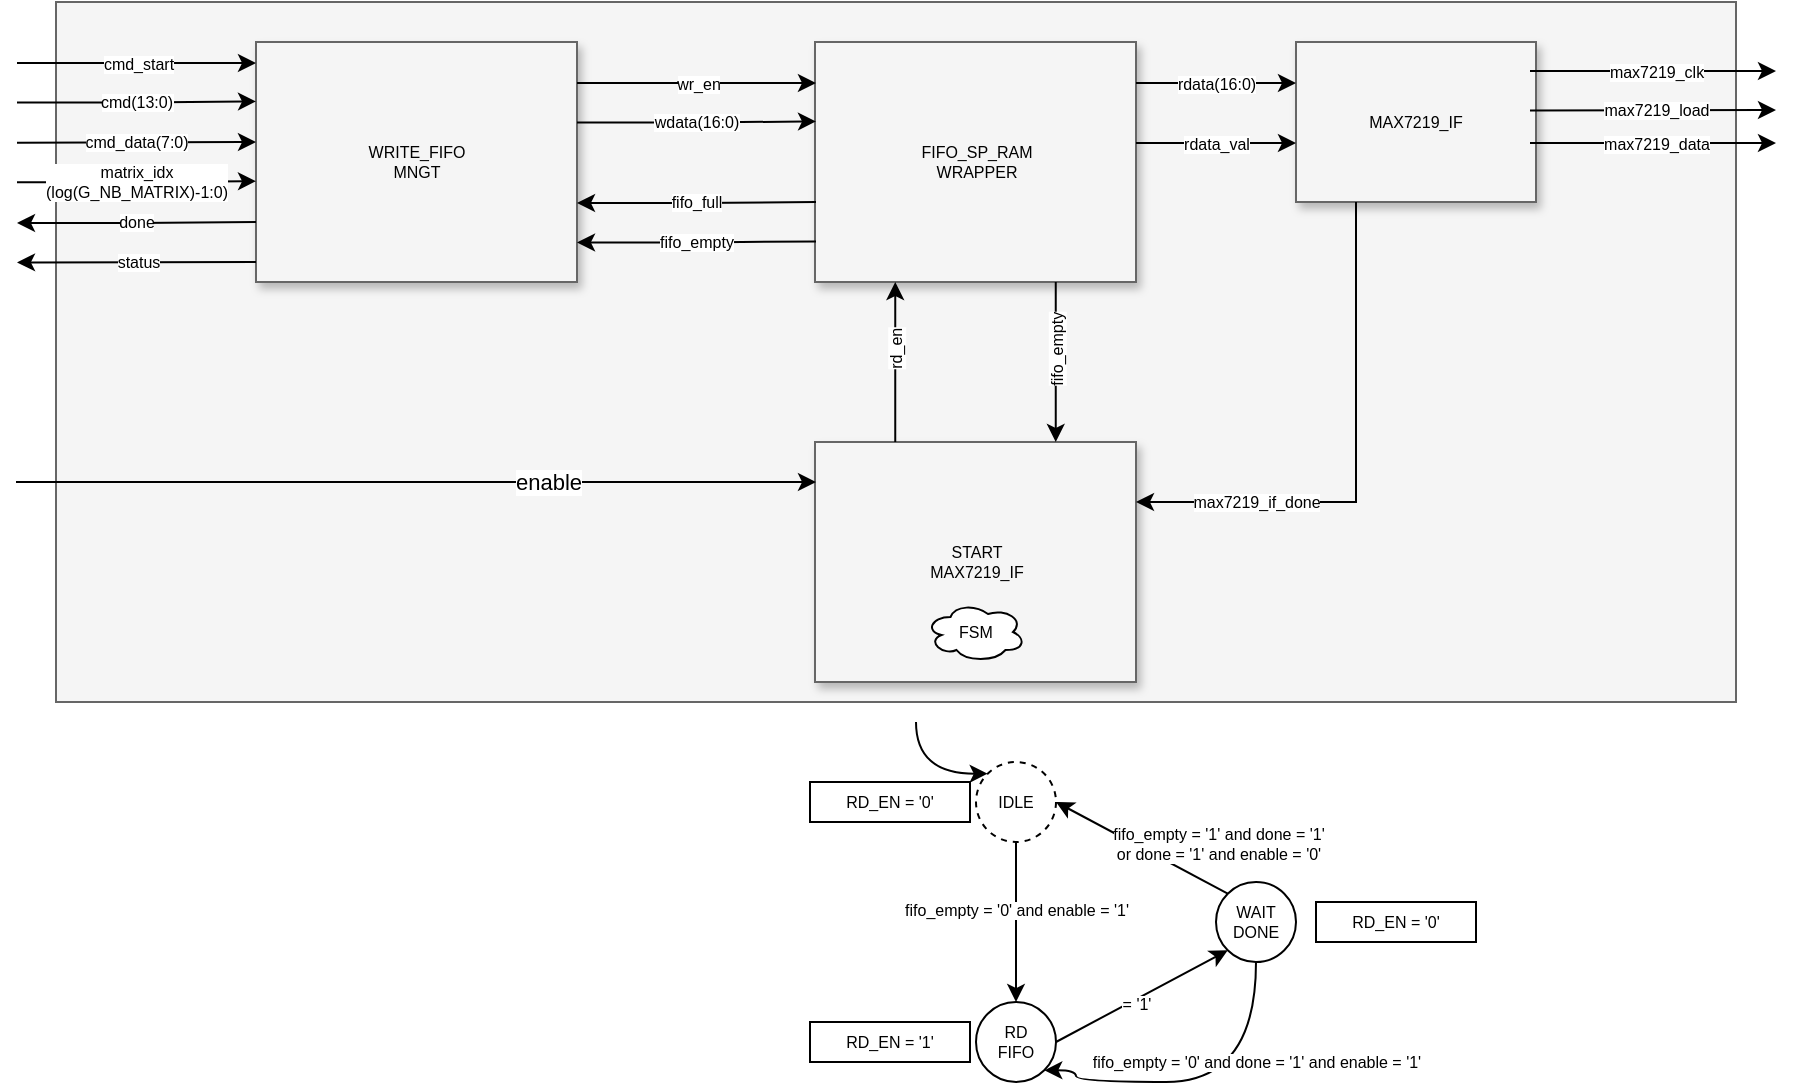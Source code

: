 <mxfile version="22.1.2" type="device">
  <diagram name="Page-1" id="90a13364-a465-7bf4-72fc-28e22215d7a0">
    <mxGraphModel dx="675" dy="443" grid="1" gridSize="10" guides="1" tooltips="1" connect="1" arrows="1" fold="1" page="1" pageScale="1.5" pageWidth="1169" pageHeight="826" background="none" math="0" shadow="0">
      <root>
        <mxCell id="0" style=";html=1;" />
        <mxCell id="1" style=";html=1;" parent="0" />
        <mxCell id="BPJ0b56pxwb9TmkzbBaH-61" value="" style="rounded=0;whiteSpace=wrap;html=1;fillColor=#f5f5f5;fontColor=#333333;strokeColor=#666666;" vertex="1" parent="1">
          <mxGeometry x="420" y="420" width="840" height="350" as="geometry" />
        </mxCell>
        <mxCell id="3a17f1ce550125da-4" value="MAX7219_IF" style="whiteSpace=wrap;html=1;shadow=1;fontSize=8;fillColor=#f5f5f5;strokeColor=#666666;" parent="1" vertex="1">
          <mxGeometry x="1040" y="440" width="120" height="80" as="geometry" />
        </mxCell>
        <mxCell id="BPJ0b56pxwb9TmkzbBaH-1" style="edgeStyle=elbowEdgeStyle;rounded=0;html=1;startArrow=none;startFill=0;jettySize=auto;orthogonalLoop=1;fontSize=8;elbow=vertical;" edge="1" parent="1">
          <mxGeometry relative="1" as="geometry">
            <mxPoint x="1157" y="454.5" as="sourcePoint" />
            <mxPoint x="1280" y="454" as="targetPoint" />
          </mxGeometry>
        </mxCell>
        <mxCell id="BPJ0b56pxwb9TmkzbBaH-2" value="max7219_clk" style="edgeLabel;html=1;align=center;verticalAlign=middle;resizable=0;points=[];fontSize=8;" vertex="1" connectable="0" parent="BPJ0b56pxwb9TmkzbBaH-1">
          <mxGeometry x="0.469" y="2" relative="1" as="geometry">
            <mxPoint x="-28" y="2" as="offset" />
          </mxGeometry>
        </mxCell>
        <mxCell id="BPJ0b56pxwb9TmkzbBaH-3" style="edgeStyle=elbowEdgeStyle;rounded=0;html=1;startArrow=none;startFill=0;jettySize=auto;orthogonalLoop=1;fontSize=8;elbow=vertical;" edge="1" parent="1">
          <mxGeometry relative="1" as="geometry">
            <mxPoint x="1157" y="474.25" as="sourcePoint" />
            <mxPoint x="1280" y="473.75" as="targetPoint" />
          </mxGeometry>
        </mxCell>
        <mxCell id="BPJ0b56pxwb9TmkzbBaH-4" value="max7219_load" style="edgeLabel;html=1;align=center;verticalAlign=middle;resizable=0;points=[];fontSize=8;" vertex="1" connectable="0" parent="BPJ0b56pxwb9TmkzbBaH-3">
          <mxGeometry x="0.469" y="2" relative="1" as="geometry">
            <mxPoint x="-28" y="2" as="offset" />
          </mxGeometry>
        </mxCell>
        <mxCell id="BPJ0b56pxwb9TmkzbBaH-5" style="edgeStyle=elbowEdgeStyle;rounded=0;html=1;startArrow=none;startFill=0;jettySize=auto;orthogonalLoop=1;fontSize=8;elbow=vertical;" edge="1" parent="1">
          <mxGeometry relative="1" as="geometry">
            <mxPoint x="1157" y="490.5" as="sourcePoint" />
            <mxPoint x="1280" y="490" as="targetPoint" />
          </mxGeometry>
        </mxCell>
        <mxCell id="BPJ0b56pxwb9TmkzbBaH-6" value="max7219_data" style="edgeLabel;html=1;align=center;verticalAlign=middle;resizable=0;points=[];fontSize=8;" vertex="1" connectable="0" parent="BPJ0b56pxwb9TmkzbBaH-5">
          <mxGeometry x="0.469" y="2" relative="1" as="geometry">
            <mxPoint x="-28" y="2" as="offset" />
          </mxGeometry>
        </mxCell>
        <mxCell id="BPJ0b56pxwb9TmkzbBaH-7" value="FIFO_SP_RAM&lt;br style=&quot;font-size: 8px;&quot;&gt;WRAPPER" style="whiteSpace=wrap;html=1;shadow=1;fontSize=8;fillColor=#f5f5f5;strokeColor=#666666;" vertex="1" parent="1">
          <mxGeometry x="799.5" y="440" width="160.5" height="120" as="geometry" />
        </mxCell>
        <mxCell id="BPJ0b56pxwb9TmkzbBaH-8" style="edgeStyle=elbowEdgeStyle;rounded=0;html=1;startArrow=none;startFill=0;jettySize=auto;orthogonalLoop=1;fontSize=8;elbow=vertical;" edge="1" parent="1">
          <mxGeometry relative="1" as="geometry">
            <mxPoint x="960" y="460.5" as="sourcePoint" />
            <mxPoint x="1040" y="460" as="targetPoint" />
          </mxGeometry>
        </mxCell>
        <mxCell id="BPJ0b56pxwb9TmkzbBaH-9" value="rdata(16:0)" style="edgeLabel;html=1;align=center;verticalAlign=middle;resizable=0;points=[];fontSize=8;" vertex="1" connectable="0" parent="BPJ0b56pxwb9TmkzbBaH-8">
          <mxGeometry x="0.469" y="2" relative="1" as="geometry">
            <mxPoint x="-19" y="2" as="offset" />
          </mxGeometry>
        </mxCell>
        <mxCell id="BPJ0b56pxwb9TmkzbBaH-10" style="edgeStyle=elbowEdgeStyle;rounded=0;html=1;startArrow=none;startFill=0;jettySize=auto;orthogonalLoop=1;fontSize=8;elbow=vertical;" edge="1" parent="1">
          <mxGeometry relative="1" as="geometry">
            <mxPoint x="960" y="490.5" as="sourcePoint" />
            <mxPoint x="1040" y="490" as="targetPoint" />
          </mxGeometry>
        </mxCell>
        <mxCell id="BPJ0b56pxwb9TmkzbBaH-11" value="rdata_val" style="edgeLabel;html=1;align=center;verticalAlign=middle;resizable=0;points=[];fontSize=8;" vertex="1" connectable="0" parent="BPJ0b56pxwb9TmkzbBaH-10">
          <mxGeometry x="0.469" y="2" relative="1" as="geometry">
            <mxPoint x="-19" y="2" as="offset" />
          </mxGeometry>
        </mxCell>
        <mxCell id="BPJ0b56pxwb9TmkzbBaH-12" value="START&lt;br style=&quot;font-size: 8px;&quot;&gt;MAX7219_IF" style="whiteSpace=wrap;html=1;shadow=1;fontSize=8;fillColor=#f5f5f5;strokeColor=#666666;" vertex="1" parent="1">
          <mxGeometry x="799.5" y="640" width="160.5" height="120" as="geometry" />
        </mxCell>
        <mxCell id="BPJ0b56pxwb9TmkzbBaH-13" style="rounded=0;html=1;startArrow=none;startFill=0;jettySize=auto;orthogonalLoop=1;fontSize=8;elbow=vertical;entryX=0.25;entryY=1;entryDx=0;entryDy=0;exitX=0.25;exitY=0;exitDx=0;exitDy=0;" edge="1" parent="1" source="BPJ0b56pxwb9TmkzbBaH-12" target="BPJ0b56pxwb9TmkzbBaH-7">
          <mxGeometry relative="1" as="geometry">
            <mxPoint x="727" y="524" as="sourcePoint" />
            <mxPoint x="797" y="524" as="targetPoint" />
          </mxGeometry>
        </mxCell>
        <mxCell id="BPJ0b56pxwb9TmkzbBaH-14" value="rd_en" style="edgeLabel;html=1;align=center;verticalAlign=middle;resizable=0;points=[];rotation=-90;fontSize=8;" vertex="1" connectable="0" parent="BPJ0b56pxwb9TmkzbBaH-13">
          <mxGeometry x="0.2" relative="1" as="geometry">
            <mxPoint y="2" as="offset" />
          </mxGeometry>
        </mxCell>
        <mxCell id="BPJ0b56pxwb9TmkzbBaH-15" style="edgeStyle=orthogonalEdgeStyle;rounded=0;html=1;startArrow=none;startFill=0;jettySize=auto;orthogonalLoop=1;fontSize=8;elbow=vertical;exitX=0.25;exitY=1;exitDx=0;exitDy=0;entryX=1;entryY=0.25;entryDx=0;entryDy=0;" edge="1" parent="1" source="3a17f1ce550125da-4" target="BPJ0b56pxwb9TmkzbBaH-12">
          <mxGeometry relative="1" as="geometry">
            <mxPoint x="1010" y="560.5" as="sourcePoint" />
            <mxPoint x="1090" y="560" as="targetPoint" />
          </mxGeometry>
        </mxCell>
        <mxCell id="BPJ0b56pxwb9TmkzbBaH-16" value="max7219_if_done" style="edgeLabel;html=1;align=center;verticalAlign=middle;resizable=0;points=[];fontSize=8;" vertex="1" connectable="0" parent="BPJ0b56pxwb9TmkzbBaH-15">
          <mxGeometry x="0.469" y="2" relative="1" as="geometry">
            <mxPoint x="-9" y="-2" as="offset" />
          </mxGeometry>
        </mxCell>
        <mxCell id="BPJ0b56pxwb9TmkzbBaH-17" style="rounded=0;html=1;startArrow=none;startFill=0;jettySize=auto;orthogonalLoop=1;fontSize=8;elbow=vertical;entryX=0.75;entryY=0;entryDx=0;entryDy=0;exitX=0.75;exitY=1;exitDx=0;exitDy=0;" edge="1" parent="1" source="BPJ0b56pxwb9TmkzbBaH-7" target="BPJ0b56pxwb9TmkzbBaH-12">
          <mxGeometry relative="1" as="geometry">
            <mxPoint x="850" y="650" as="sourcePoint" />
            <mxPoint x="850" y="570" as="targetPoint" />
          </mxGeometry>
        </mxCell>
        <mxCell id="BPJ0b56pxwb9TmkzbBaH-18" value="fifo_empty" style="edgeLabel;html=1;align=center;verticalAlign=middle;resizable=0;points=[];rotation=-90;fontSize=8;" vertex="1" connectable="0" parent="BPJ0b56pxwb9TmkzbBaH-17">
          <mxGeometry x="0.2" relative="1" as="geometry">
            <mxPoint y="-14" as="offset" />
          </mxGeometry>
        </mxCell>
        <mxCell id="BPJ0b56pxwb9TmkzbBaH-19" value="FSM" style="ellipse;shape=cloud;whiteSpace=wrap;html=1;fontSize=8;" vertex="1" parent="1">
          <mxGeometry x="854.75" y="720" width="50" height="30" as="geometry" />
        </mxCell>
        <mxCell id="BPJ0b56pxwb9TmkzbBaH-20" value="IDLE" style="ellipse;whiteSpace=wrap;html=1;aspect=fixed;dashed=1;fontSize=8;" vertex="1" parent="1">
          <mxGeometry x="880" y="800" width="40" height="40" as="geometry" />
        </mxCell>
        <mxCell id="BPJ0b56pxwb9TmkzbBaH-24" value="RD&lt;br style=&quot;font-size: 8px;&quot;&gt;FIFO" style="ellipse;whiteSpace=wrap;html=1;aspect=fixed;fontSize=8;" vertex="1" parent="1">
          <mxGeometry x="880" y="920" width="40" height="40" as="geometry" />
        </mxCell>
        <mxCell id="BPJ0b56pxwb9TmkzbBaH-25" value="WAIT&lt;br style=&quot;font-size: 8px;&quot;&gt;DONE" style="ellipse;whiteSpace=wrap;html=1;aspect=fixed;fontSize=8;" vertex="1" parent="1">
          <mxGeometry x="1000" y="860" width="40" height="40" as="geometry" />
        </mxCell>
        <mxCell id="BPJ0b56pxwb9TmkzbBaH-26" style="rounded=0;html=1;startArrow=none;startFill=0;jettySize=auto;orthogonalLoop=1;fontSize=8;elbow=vertical;entryX=0.5;entryY=0;entryDx=0;entryDy=0;exitX=0.5;exitY=1;exitDx=0;exitDy=0;" edge="1" parent="1" source="BPJ0b56pxwb9TmkzbBaH-20" target="BPJ0b56pxwb9TmkzbBaH-24">
          <mxGeometry relative="1" as="geometry">
            <mxPoint x="850" y="820" as="sourcePoint" />
            <mxPoint x="850" y="900" as="targetPoint" />
          </mxGeometry>
        </mxCell>
        <mxCell id="BPJ0b56pxwb9TmkzbBaH-27" value="fifo_empty = &#39;0&#39; and enable = &#39;1&#39;" style="edgeLabel;html=1;align=center;verticalAlign=middle;resizable=0;points=[];rotation=0;fontSize=8;" vertex="1" connectable="0" parent="BPJ0b56pxwb9TmkzbBaH-26">
          <mxGeometry x="0.2" relative="1" as="geometry">
            <mxPoint y="-14" as="offset" />
          </mxGeometry>
        </mxCell>
        <mxCell id="BPJ0b56pxwb9TmkzbBaH-28" style="rounded=0;html=1;startArrow=none;startFill=0;jettySize=auto;orthogonalLoop=1;fontSize=8;elbow=vertical;entryX=0;entryY=1;entryDx=0;entryDy=0;exitX=1;exitY=0.5;exitDx=0;exitDy=0;" edge="1" parent="1" source="BPJ0b56pxwb9TmkzbBaH-24" target="BPJ0b56pxwb9TmkzbBaH-25">
          <mxGeometry relative="1" as="geometry">
            <mxPoint x="910" y="850" as="sourcePoint" />
            <mxPoint x="910" y="930" as="targetPoint" />
          </mxGeometry>
        </mxCell>
        <mxCell id="BPJ0b56pxwb9TmkzbBaH-29" value="= &#39;1&#39;" style="edgeLabel;html=1;align=center;verticalAlign=middle;resizable=0;points=[];rotation=0;fontSize=8;" vertex="1" connectable="0" parent="BPJ0b56pxwb9TmkzbBaH-28">
          <mxGeometry x="0.2" relative="1" as="geometry">
            <mxPoint x="-12" y="8" as="offset" />
          </mxGeometry>
        </mxCell>
        <mxCell id="BPJ0b56pxwb9TmkzbBaH-30" style="rounded=0;html=1;startArrow=none;startFill=0;jettySize=auto;orthogonalLoop=1;fontSize=8;elbow=vertical;entryX=1;entryY=0.5;entryDx=0;entryDy=0;exitX=0;exitY=0;exitDx=0;exitDy=0;" edge="1" parent="1" source="BPJ0b56pxwb9TmkzbBaH-25" target="BPJ0b56pxwb9TmkzbBaH-20">
          <mxGeometry relative="1" as="geometry">
            <mxPoint x="920" y="860" as="sourcePoint" />
            <mxPoint x="920" y="940" as="targetPoint" />
          </mxGeometry>
        </mxCell>
        <mxCell id="BPJ0b56pxwb9TmkzbBaH-31" value="fifo_empty = &#39;1&#39; and done = &#39;1&#39;&lt;br&gt;or done = &#39;1&#39; and enable = &#39;0&#39;" style="edgeLabel;html=1;align=center;verticalAlign=middle;resizable=0;points=[];rotation=0;fontSize=8;" vertex="1" connectable="0" parent="BPJ0b56pxwb9TmkzbBaH-30">
          <mxGeometry x="0.2" relative="1" as="geometry">
            <mxPoint x="46" y="2" as="offset" />
          </mxGeometry>
        </mxCell>
        <mxCell id="BPJ0b56pxwb9TmkzbBaH-32" style="rounded=0;html=1;startArrow=none;startFill=0;jettySize=auto;orthogonalLoop=1;fontSize=8;elbow=vertical;entryX=1;entryY=1;entryDx=0;entryDy=0;exitX=0.5;exitY=1;exitDx=0;exitDy=0;edgeStyle=orthogonalEdgeStyle;curved=1;" edge="1" parent="1" source="BPJ0b56pxwb9TmkzbBaH-25" target="BPJ0b56pxwb9TmkzbBaH-24">
          <mxGeometry relative="1" as="geometry">
            <mxPoint x="930" y="870" as="sourcePoint" />
            <mxPoint x="930" y="950" as="targetPoint" />
            <Array as="points">
              <mxPoint x="1020" y="960" />
              <mxPoint x="930" y="960" />
              <mxPoint x="930" y="954" />
            </Array>
          </mxGeometry>
        </mxCell>
        <mxCell id="BPJ0b56pxwb9TmkzbBaH-33" value="fifo_empty = &#39;0&#39; and done = &#39;1&#39; and enable = &#39;1&#39;" style="edgeLabel;html=1;align=center;verticalAlign=middle;resizable=0;points=[];rotation=0;fontSize=8;" vertex="1" connectable="0" parent="BPJ0b56pxwb9TmkzbBaH-32">
          <mxGeometry x="0.2" relative="1" as="geometry">
            <mxPoint x="43" y="-10" as="offset" />
          </mxGeometry>
        </mxCell>
        <mxCell id="BPJ0b56pxwb9TmkzbBaH-34" style="rounded=0;html=1;startArrow=none;startFill=0;jettySize=auto;orthogonalLoop=1;fontSize=8;elbow=vertical;entryX=0;entryY=0;entryDx=0;entryDy=0;edgeStyle=orthogonalEdgeStyle;curved=1;" edge="1" parent="1" target="BPJ0b56pxwb9TmkzbBaH-20">
          <mxGeometry relative="1" as="geometry">
            <mxPoint x="850" y="780" as="sourcePoint" />
            <mxPoint x="940" y="960" as="targetPoint" />
            <Array as="points">
              <mxPoint x="850" y="806" />
            </Array>
          </mxGeometry>
        </mxCell>
        <mxCell id="BPJ0b56pxwb9TmkzbBaH-36" value="RD_EN = &#39;0&#39;" style="rounded=0;whiteSpace=wrap;html=1;fontSize=8;" vertex="1" parent="1">
          <mxGeometry x="797" y="810" width="80" height="20" as="geometry" />
        </mxCell>
        <mxCell id="BPJ0b56pxwb9TmkzbBaH-38" value="RD_EN = &#39;1&#39;" style="rounded=0;whiteSpace=wrap;html=1;fontSize=8;" vertex="1" parent="1">
          <mxGeometry x="797" y="930" width="80" height="20" as="geometry" />
        </mxCell>
        <mxCell id="BPJ0b56pxwb9TmkzbBaH-39" value="RD_EN = &#39;0&#39;" style="rounded=0;whiteSpace=wrap;html=1;fontSize=8;" vertex="1" parent="1">
          <mxGeometry x="1050" y="870" width="80" height="20" as="geometry" />
        </mxCell>
        <mxCell id="BPJ0b56pxwb9TmkzbBaH-40" value="WRITE_FIFO&lt;br style=&quot;font-size: 8px;&quot;&gt;MNGT" style="whiteSpace=wrap;html=1;shadow=1;fontSize=8;fillColor=#f5f5f5;strokeColor=#666666;" vertex="1" parent="1">
          <mxGeometry x="520" y="440" width="160.5" height="120" as="geometry" />
        </mxCell>
        <mxCell id="BPJ0b56pxwb9TmkzbBaH-41" style="edgeStyle=elbowEdgeStyle;rounded=0;html=1;startArrow=none;startFill=0;jettySize=auto;orthogonalLoop=1;fontSize=8;elbow=vertical;entryX=0.003;entryY=0.167;entryDx=0;entryDy=0;entryPerimeter=0;" edge="1" parent="1" target="BPJ0b56pxwb9TmkzbBaH-7">
          <mxGeometry relative="1" as="geometry">
            <mxPoint x="680.5" y="460.5" as="sourcePoint" />
            <mxPoint x="760.5" y="460" as="targetPoint" />
          </mxGeometry>
        </mxCell>
        <mxCell id="BPJ0b56pxwb9TmkzbBaH-42" value="wr_en" style="edgeLabel;html=1;align=center;verticalAlign=middle;resizable=0;points=[];fontSize=8;" vertex="1" connectable="0" parent="BPJ0b56pxwb9TmkzbBaH-41">
          <mxGeometry x="0.469" y="2" relative="1" as="geometry">
            <mxPoint x="-28" y="2" as="offset" />
          </mxGeometry>
        </mxCell>
        <mxCell id="BPJ0b56pxwb9TmkzbBaH-43" style="edgeStyle=elbowEdgeStyle;rounded=0;html=1;startArrow=none;startFill=0;jettySize=auto;orthogonalLoop=1;fontSize=8;elbow=horizontal;entryX=0.003;entryY=0.167;entryDx=0;entryDy=0;entryPerimeter=0;" edge="1" parent="1">
          <mxGeometry relative="1" as="geometry">
            <mxPoint x="680.5" y="480.21" as="sourcePoint" />
            <mxPoint x="800" y="479.71" as="targetPoint" />
          </mxGeometry>
        </mxCell>
        <mxCell id="BPJ0b56pxwb9TmkzbBaH-44" value="wdata(16:0)" style="edgeLabel;html=1;align=center;verticalAlign=middle;resizable=0;points=[];fontSize=8;" vertex="1" connectable="0" parent="BPJ0b56pxwb9TmkzbBaH-43">
          <mxGeometry x="0.469" y="2" relative="1" as="geometry">
            <mxPoint x="-28" y="2" as="offset" />
          </mxGeometry>
        </mxCell>
        <mxCell id="BPJ0b56pxwb9TmkzbBaH-45" style="edgeStyle=elbowEdgeStyle;rounded=0;html=1;startArrow=classic;startFill=1;jettySize=auto;orthogonalLoop=1;fontSize=8;elbow=horizontal;entryX=0.003;entryY=0.167;entryDx=0;entryDy=0;entryPerimeter=0;endArrow=none;endFill=0;" edge="1" parent="1">
          <mxGeometry relative="1" as="geometry">
            <mxPoint x="680.5" y="520.5" as="sourcePoint" />
            <mxPoint x="800" y="520" as="targetPoint" />
          </mxGeometry>
        </mxCell>
        <mxCell id="BPJ0b56pxwb9TmkzbBaH-46" value="fifo_full" style="edgeLabel;html=1;align=center;verticalAlign=middle;resizable=0;points=[];fontSize=8;" vertex="1" connectable="0" parent="BPJ0b56pxwb9TmkzbBaH-45">
          <mxGeometry x="0.469" y="2" relative="1" as="geometry">
            <mxPoint x="-28" y="2" as="offset" />
          </mxGeometry>
        </mxCell>
        <mxCell id="BPJ0b56pxwb9TmkzbBaH-47" style="edgeStyle=elbowEdgeStyle;rounded=0;html=1;startArrow=classic;startFill=1;jettySize=auto;orthogonalLoop=1;fontSize=8;elbow=horizontal;entryX=0.003;entryY=0.167;entryDx=0;entryDy=0;entryPerimeter=0;endArrow=none;endFill=0;" edge="1" parent="1">
          <mxGeometry relative="1" as="geometry">
            <mxPoint x="680.5" y="540.21" as="sourcePoint" />
            <mxPoint x="800" y="539.71" as="targetPoint" />
          </mxGeometry>
        </mxCell>
        <mxCell id="BPJ0b56pxwb9TmkzbBaH-48" value="fifo_empty" style="edgeLabel;html=1;align=center;verticalAlign=middle;resizable=0;points=[];fontSize=8;" vertex="1" connectable="0" parent="BPJ0b56pxwb9TmkzbBaH-47">
          <mxGeometry x="0.469" y="2" relative="1" as="geometry">
            <mxPoint x="-28" y="2" as="offset" />
          </mxGeometry>
        </mxCell>
        <mxCell id="BPJ0b56pxwb9TmkzbBaH-49" style="edgeStyle=elbowEdgeStyle;rounded=0;html=1;startArrow=none;startFill=0;jettySize=auto;orthogonalLoop=1;fontSize=8;elbow=vertical;entryX=0.003;entryY=0.167;entryDx=0;entryDy=0;entryPerimeter=0;" edge="1" parent="1">
          <mxGeometry relative="1" as="geometry">
            <mxPoint x="400.5" y="450.5" as="sourcePoint" />
            <mxPoint x="520" y="450" as="targetPoint" />
          </mxGeometry>
        </mxCell>
        <mxCell id="BPJ0b56pxwb9TmkzbBaH-50" value="cmd_start" style="edgeLabel;html=1;align=center;verticalAlign=middle;resizable=0;points=[];fontSize=8;" vertex="1" connectable="0" parent="BPJ0b56pxwb9TmkzbBaH-49">
          <mxGeometry x="0.469" y="2" relative="1" as="geometry">
            <mxPoint x="-28" y="2" as="offset" />
          </mxGeometry>
        </mxCell>
        <mxCell id="BPJ0b56pxwb9TmkzbBaH-51" style="edgeStyle=elbowEdgeStyle;rounded=0;html=1;startArrow=none;startFill=0;jettySize=auto;orthogonalLoop=1;fontSize=8;elbow=horizontal;entryX=0.003;entryY=0.167;entryDx=0;entryDy=0;entryPerimeter=0;" edge="1" parent="1">
          <mxGeometry relative="1" as="geometry">
            <mxPoint x="400.5" y="470.21" as="sourcePoint" />
            <mxPoint x="520" y="469.71" as="targetPoint" />
          </mxGeometry>
        </mxCell>
        <mxCell id="BPJ0b56pxwb9TmkzbBaH-52" value="cmd(13:0)" style="edgeLabel;html=1;align=center;verticalAlign=middle;resizable=0;points=[];fontSize=8;" vertex="1" connectable="0" parent="BPJ0b56pxwb9TmkzbBaH-51">
          <mxGeometry x="0.469" y="2" relative="1" as="geometry">
            <mxPoint x="-28" y="2" as="offset" />
          </mxGeometry>
        </mxCell>
        <mxCell id="BPJ0b56pxwb9TmkzbBaH-53" style="edgeStyle=elbowEdgeStyle;rounded=0;html=1;startArrow=none;startFill=0;jettySize=auto;orthogonalLoop=1;fontSize=8;elbow=vertical;entryX=0.003;entryY=0.167;entryDx=0;entryDy=0;entryPerimeter=0;" edge="1" parent="1">
          <mxGeometry relative="1" as="geometry">
            <mxPoint x="400.5" y="490.36" as="sourcePoint" />
            <mxPoint x="520" y="489.86" as="targetPoint" />
          </mxGeometry>
        </mxCell>
        <mxCell id="BPJ0b56pxwb9TmkzbBaH-54" value="cmd_data(7:0)" style="edgeLabel;html=1;align=center;verticalAlign=middle;resizable=0;points=[];fontSize=8;" vertex="1" connectable="0" parent="BPJ0b56pxwb9TmkzbBaH-53">
          <mxGeometry x="0.469" y="2" relative="1" as="geometry">
            <mxPoint x="-28" y="2" as="offset" />
          </mxGeometry>
        </mxCell>
        <mxCell id="BPJ0b56pxwb9TmkzbBaH-55" style="edgeStyle=elbowEdgeStyle;rounded=0;html=1;startArrow=none;startFill=0;jettySize=auto;orthogonalLoop=1;fontSize=8;elbow=horizontal;entryX=0.003;entryY=0.167;entryDx=0;entryDy=0;entryPerimeter=0;" edge="1" parent="1">
          <mxGeometry relative="1" as="geometry">
            <mxPoint x="400.5" y="510.07" as="sourcePoint" />
            <mxPoint x="520" y="509.57" as="targetPoint" />
          </mxGeometry>
        </mxCell>
        <mxCell id="BPJ0b56pxwb9TmkzbBaH-56" value="matrix_idx&lt;br style=&quot;font-size: 8px;&quot;&gt;(log(G_NB_MATRIX)-1:0)" style="edgeLabel;html=1;align=center;verticalAlign=middle;resizable=0;points=[];fontSize=8;" vertex="1" connectable="0" parent="BPJ0b56pxwb9TmkzbBaH-55">
          <mxGeometry x="0.469" y="2" relative="1" as="geometry">
            <mxPoint x="-28" y="2" as="offset" />
          </mxGeometry>
        </mxCell>
        <mxCell id="BPJ0b56pxwb9TmkzbBaH-57" style="edgeStyle=elbowEdgeStyle;rounded=0;html=1;startArrow=classic;startFill=1;jettySize=auto;orthogonalLoop=1;fontSize=8;elbow=horizontal;entryX=0.003;entryY=0.167;entryDx=0;entryDy=0;entryPerimeter=0;endArrow=none;endFill=0;" edge="1" parent="1">
          <mxGeometry relative="1" as="geometry">
            <mxPoint x="400.5" y="530.5" as="sourcePoint" />
            <mxPoint x="520" y="530" as="targetPoint" />
          </mxGeometry>
        </mxCell>
        <mxCell id="BPJ0b56pxwb9TmkzbBaH-58" value="done" style="edgeLabel;html=1;align=center;verticalAlign=middle;resizable=0;points=[];fontSize=8;" vertex="1" connectable="0" parent="BPJ0b56pxwb9TmkzbBaH-57">
          <mxGeometry x="0.469" y="2" relative="1" as="geometry">
            <mxPoint x="-28" y="2" as="offset" />
          </mxGeometry>
        </mxCell>
        <mxCell id="BPJ0b56pxwb9TmkzbBaH-59" style="edgeStyle=elbowEdgeStyle;rounded=0;html=1;startArrow=classic;startFill=1;jettySize=auto;orthogonalLoop=1;fontSize=8;elbow=vertical;entryX=0.003;entryY=0.167;entryDx=0;entryDy=0;entryPerimeter=0;endArrow=none;endFill=0;" edge="1" parent="1">
          <mxGeometry relative="1" as="geometry">
            <mxPoint x="400.5" y="550.21" as="sourcePoint" />
            <mxPoint x="520" y="549.71" as="targetPoint" />
          </mxGeometry>
        </mxCell>
        <mxCell id="BPJ0b56pxwb9TmkzbBaH-60" value="status" style="edgeLabel;html=1;align=center;verticalAlign=middle;resizable=0;points=[];fontSize=8;" vertex="1" connectable="0" parent="BPJ0b56pxwb9TmkzbBaH-59">
          <mxGeometry x="0.469" y="2" relative="1" as="geometry">
            <mxPoint x="-28" y="2" as="offset" />
          </mxGeometry>
        </mxCell>
        <mxCell id="BPJ0b56pxwb9TmkzbBaH-64" style="edgeStyle=elbowEdgeStyle;rounded=0;html=1;startArrow=none;startFill=0;jettySize=auto;orthogonalLoop=1;fontSize=8;elbow=vertical;entryX=0.003;entryY=0.167;entryDx=0;entryDy=0;entryPerimeter=0;" edge="1" parent="1">
          <mxGeometry relative="1" as="geometry">
            <mxPoint x="400" y="660" as="sourcePoint" />
            <mxPoint x="800" y="660" as="targetPoint" />
          </mxGeometry>
        </mxCell>
        <mxCell id="BPJ0b56pxwb9TmkzbBaH-65" value="enable" style="edgeLabel;html=1;align=center;verticalAlign=middle;resizable=0;points=[];" vertex="1" connectable="0" parent="BPJ0b56pxwb9TmkzbBaH-64">
          <mxGeometry x="0.469" y="2" relative="1" as="geometry">
            <mxPoint x="-28" y="2" as="offset" />
          </mxGeometry>
        </mxCell>
      </root>
    </mxGraphModel>
  </diagram>
</mxfile>
